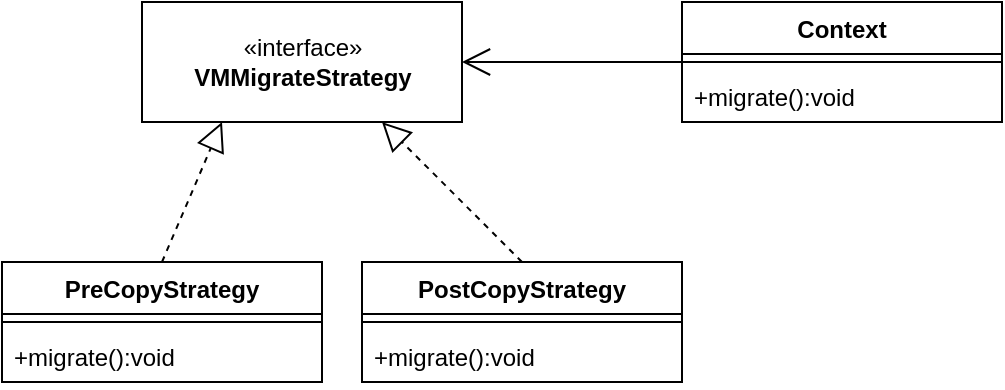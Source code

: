 <mxfile version="19.0.0" type="github">
  <diagram id="iQ1xwXAhsRu_j0IGUE3S" name="第 1 页">
    <mxGraphModel dx="1086" dy="587" grid="1" gridSize="10" guides="1" tooltips="1" connect="1" arrows="1" fold="1" page="1" pageScale="1" pageWidth="827" pageHeight="1169" math="0" shadow="0">
      <root>
        <mxCell id="0" />
        <mxCell id="1" parent="0" />
        <mxCell id="uWpbdJ0SyWf9bmWlb2m9-5" value="PreCopyStrategy" style="swimlane;fontStyle=1;align=center;verticalAlign=top;childLayout=stackLayout;horizontal=1;startSize=26;horizontalStack=0;resizeParent=1;resizeParentMax=0;resizeLast=0;collapsible=1;marginBottom=0;" vertex="1" parent="1">
          <mxGeometry x="60" y="290" width="160" height="60" as="geometry" />
        </mxCell>
        <mxCell id="uWpbdJ0SyWf9bmWlb2m9-7" value="" style="line;strokeWidth=1;fillColor=none;align=left;verticalAlign=middle;spacingTop=-1;spacingLeft=3;spacingRight=3;rotatable=0;labelPosition=right;points=[];portConstraint=eastwest;" vertex="1" parent="uWpbdJ0SyWf9bmWlb2m9-5">
          <mxGeometry y="26" width="160" height="8" as="geometry" />
        </mxCell>
        <mxCell id="uWpbdJ0SyWf9bmWlb2m9-8" value="+migrate():void" style="text;strokeColor=none;fillColor=none;align=left;verticalAlign=top;spacingLeft=4;spacingRight=4;overflow=hidden;rotatable=0;points=[[0,0.5],[1,0.5]];portConstraint=eastwest;" vertex="1" parent="uWpbdJ0SyWf9bmWlb2m9-5">
          <mxGeometry y="34" width="160" height="26" as="geometry" />
        </mxCell>
        <mxCell id="uWpbdJ0SyWf9bmWlb2m9-12" value="PostCopyStrategy" style="swimlane;fontStyle=1;align=center;verticalAlign=top;childLayout=stackLayout;horizontal=1;startSize=26;horizontalStack=0;resizeParent=1;resizeParentMax=0;resizeLast=0;collapsible=1;marginBottom=0;" vertex="1" parent="1">
          <mxGeometry x="240" y="290" width="160" height="60" as="geometry" />
        </mxCell>
        <mxCell id="uWpbdJ0SyWf9bmWlb2m9-13" value="" style="line;strokeWidth=1;fillColor=none;align=left;verticalAlign=middle;spacingTop=-1;spacingLeft=3;spacingRight=3;rotatable=0;labelPosition=right;points=[];portConstraint=eastwest;" vertex="1" parent="uWpbdJ0SyWf9bmWlb2m9-12">
          <mxGeometry y="26" width="160" height="8" as="geometry" />
        </mxCell>
        <mxCell id="uWpbdJ0SyWf9bmWlb2m9-14" value="+migrate():void" style="text;strokeColor=none;fillColor=none;align=left;verticalAlign=top;spacingLeft=4;spacingRight=4;overflow=hidden;rotatable=0;points=[[0,0.5],[1,0.5]];portConstraint=eastwest;" vertex="1" parent="uWpbdJ0SyWf9bmWlb2m9-12">
          <mxGeometry y="34" width="160" height="26" as="geometry" />
        </mxCell>
        <mxCell id="uWpbdJ0SyWf9bmWlb2m9-15" value="Context" style="swimlane;fontStyle=1;align=center;verticalAlign=top;childLayout=stackLayout;horizontal=1;startSize=26;horizontalStack=0;resizeParent=1;resizeParentMax=0;resizeLast=0;collapsible=1;marginBottom=0;" vertex="1" parent="1">
          <mxGeometry x="400" y="160" width="160" height="60" as="geometry" />
        </mxCell>
        <mxCell id="uWpbdJ0SyWf9bmWlb2m9-17" value="" style="line;strokeWidth=1;fillColor=none;align=left;verticalAlign=middle;spacingTop=-1;spacingLeft=3;spacingRight=3;rotatable=0;labelPosition=right;points=[];portConstraint=eastwest;" vertex="1" parent="uWpbdJ0SyWf9bmWlb2m9-15">
          <mxGeometry y="26" width="160" height="8" as="geometry" />
        </mxCell>
        <mxCell id="uWpbdJ0SyWf9bmWlb2m9-18" value="+migrate():void" style="text;strokeColor=none;fillColor=none;align=left;verticalAlign=top;spacingLeft=4;spacingRight=4;overflow=hidden;rotatable=0;points=[[0,0.5],[1,0.5]];portConstraint=eastwest;" vertex="1" parent="uWpbdJ0SyWf9bmWlb2m9-15">
          <mxGeometry y="34" width="160" height="26" as="geometry" />
        </mxCell>
        <mxCell id="uWpbdJ0SyWf9bmWlb2m9-22" value="«interface»&lt;br&gt;&lt;span style=&quot;font-weight: 700;&quot;&gt;VMMigrateStrategy&lt;/span&gt;" style="html=1;" vertex="1" parent="1">
          <mxGeometry x="130" y="160" width="160" height="60" as="geometry" />
        </mxCell>
        <mxCell id="uWpbdJ0SyWf9bmWlb2m9-24" value="" style="endArrow=block;dashed=1;endFill=0;endSize=12;html=1;rounded=0;exitX=0.5;exitY=0;exitDx=0;exitDy=0;entryX=0.25;entryY=1;entryDx=0;entryDy=0;" edge="1" parent="1" source="uWpbdJ0SyWf9bmWlb2m9-5" target="uWpbdJ0SyWf9bmWlb2m9-22">
          <mxGeometry width="160" relative="1" as="geometry">
            <mxPoint x="330" y="190" as="sourcePoint" />
            <mxPoint x="490" y="190" as="targetPoint" />
          </mxGeometry>
        </mxCell>
        <mxCell id="uWpbdJ0SyWf9bmWlb2m9-23" value="" style="endArrow=block;dashed=1;endFill=0;endSize=12;html=1;rounded=0;exitX=0.5;exitY=0;exitDx=0;exitDy=0;" edge="1" parent="1" source="uWpbdJ0SyWf9bmWlb2m9-12">
          <mxGeometry width="160" relative="1" as="geometry">
            <mxPoint x="90" y="220" as="sourcePoint" />
            <mxPoint x="250" y="220" as="targetPoint" />
          </mxGeometry>
        </mxCell>
        <mxCell id="uWpbdJ0SyWf9bmWlb2m9-25" value="" style="endArrow=open;endFill=1;endSize=12;html=1;rounded=0;entryX=1;entryY=0.5;entryDx=0;entryDy=0;" edge="1" parent="1" target="uWpbdJ0SyWf9bmWlb2m9-22">
          <mxGeometry width="160" relative="1" as="geometry">
            <mxPoint x="400" y="190" as="sourcePoint" />
            <mxPoint x="490" y="190" as="targetPoint" />
          </mxGeometry>
        </mxCell>
      </root>
    </mxGraphModel>
  </diagram>
</mxfile>
